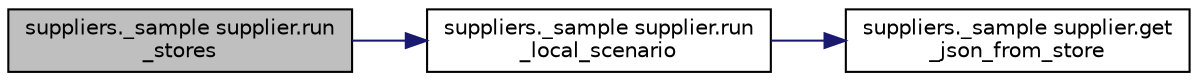 digraph "suppliers._sample supplier.run_stores"
{
 // LATEX_PDF_SIZE
  edge [fontname="Helvetica",fontsize="10",labelfontname="Helvetica",labelfontsize="10"];
  node [fontname="Helvetica",fontsize="10",shape=record];
  rankdir="LR";
  Node1 [label="suppliers._sample supplier.run\l_stores",height=0.2,width=0.4,color="black", fillcolor="grey75", style="filled", fontcolor="black",tooltip=" "];
  Node1 -> Node2 [color="midnightblue",fontsize="10",style="solid",fontname="Helvetica"];
  Node2 [label="suppliers._sample supplier.run\l_local_scenario",height=0.2,width=0.4,color="black", fillcolor="white", style="filled",URL="$d5/d04/namespacesuppliers_1_1__sample_01supplier_a5164366a169839b565531f8b9d22a4f4.html#a5164366a169839b565531f8b9d22a4f4",tooltip=" "];
  Node2 -> Node3 [color="midnightblue",fontsize="10",style="solid",fontname="Helvetica"];
  Node3 [label="suppliers._sample supplier.get\l_json_from_store",height=0.2,width=0.4,color="black", fillcolor="white", style="filled",URL="$d5/d04/namespacesuppliers_1_1__sample_01supplier_a10c9fdf6c8db14888518be0831215219.html#a10c9fdf6c8db14888518be0831215219",tooltip=" "];
}
